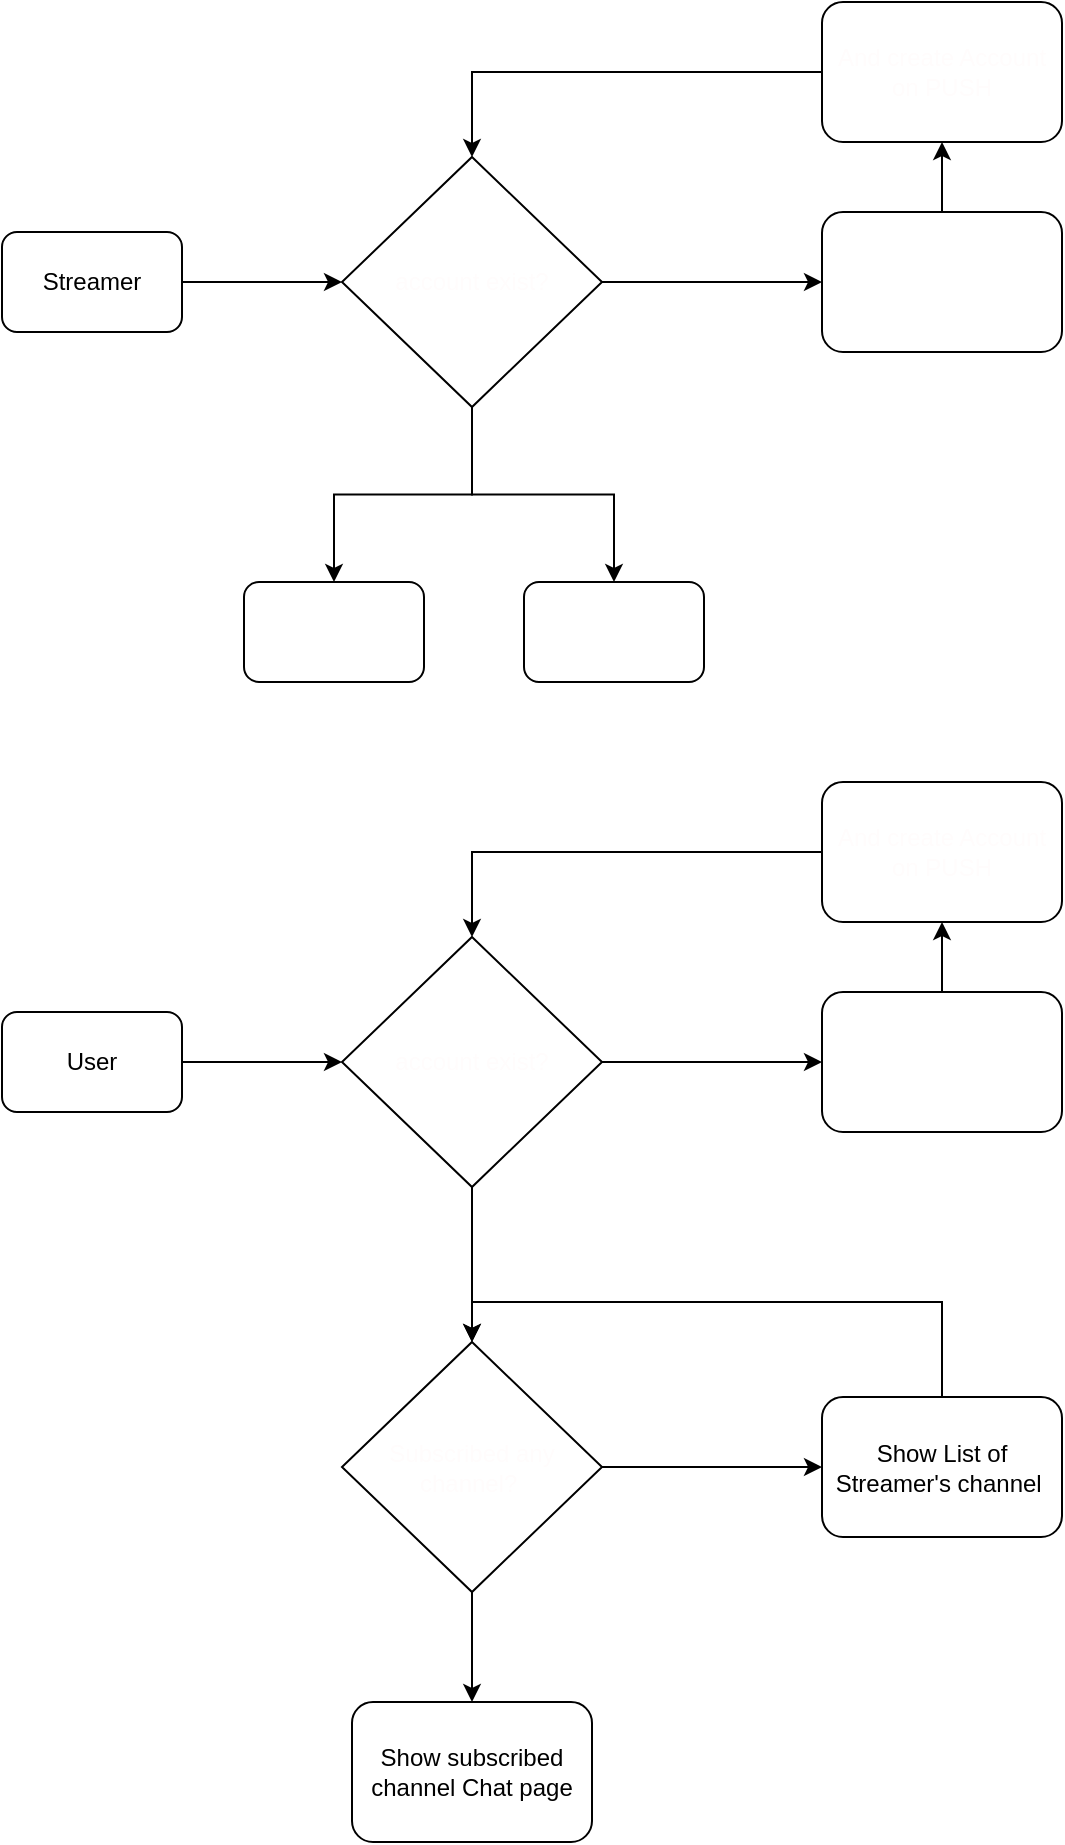 <mxfile version="20.8.2"><diagram id="VM9xiQAQFlPCGguXhEZz" name="Page-1"><mxGraphModel dx="1360" dy="742" grid="1" gridSize="10" guides="1" tooltips="1" connect="1" arrows="1" fold="1" page="1" pageScale="1" pageWidth="827" pageHeight="1169" math="0" shadow="0"><root><mxCell id="0"/><mxCell id="1" parent="0"/><mxCell id="-hYsnk38U7Ah4x7BaL98-9" style="edgeStyle=orthogonalEdgeStyle;rounded=0;orthogonalLoop=1;jettySize=auto;html=1;entryX=0;entryY=0.5;entryDx=0;entryDy=0;fontColor=#FFFFFF;" edge="1" parent="1" source="-hYsnk38U7Ah4x7BaL98-4" target="-hYsnk38U7Ah4x7BaL98-6"><mxGeometry relative="1" as="geometry"/></mxCell><mxCell id="-hYsnk38U7Ah4x7BaL98-4" value="Streamer" style="rounded=1;whiteSpace=wrap;html=1;" vertex="1" parent="1"><mxGeometry x="149" y="185" width="90" height="50" as="geometry"/></mxCell><mxCell id="-hYsnk38U7Ah4x7BaL98-10" style="edgeStyle=orthogonalEdgeStyle;rounded=0;orthogonalLoop=1;jettySize=auto;html=1;entryX=0;entryY=0.5;entryDx=0;entryDy=0;fontColor=#FFFFFF;" edge="1" parent="1" source="-hYsnk38U7Ah4x7BaL98-6" target="-hYsnk38U7Ah4x7BaL98-7"><mxGeometry relative="1" as="geometry"/></mxCell><mxCell id="-hYsnk38U7Ah4x7BaL98-20" style="edgeStyle=orthogonalEdgeStyle;rounded=0;orthogonalLoop=1;jettySize=auto;html=1;entryX=0.5;entryY=0;entryDx=0;entryDy=0;fontColor=#FFFFFF;" edge="1" parent="1" source="-hYsnk38U7Ah4x7BaL98-6" target="-hYsnk38U7Ah4x7BaL98-14"><mxGeometry relative="1" as="geometry"/></mxCell><mxCell id="-hYsnk38U7Ah4x7BaL98-21" style="edgeStyle=orthogonalEdgeStyle;rounded=0;orthogonalLoop=1;jettySize=auto;html=1;entryX=0.5;entryY=0;entryDx=0;entryDy=0;fontColor=#FFFFFF;" edge="1" parent="1" source="-hYsnk38U7Ah4x7BaL98-6" target="-hYsnk38U7Ah4x7BaL98-15"><mxGeometry relative="1" as="geometry"/></mxCell><mxCell id="-hYsnk38U7Ah4x7BaL98-6" value="&lt;span style=&quot;&quot; class=&quot;S1PPyQ&quot;&gt;&lt;font color=&quot;#fffcfc&quot;&gt;account exist?&lt;/font&gt;&lt;/span&gt;" style="rhombus;whiteSpace=wrap;html=1;" vertex="1" parent="1"><mxGeometry x="319" y="147.5" width="130" height="125" as="geometry"/></mxCell><mxCell id="-hYsnk38U7Ah4x7BaL98-11" style="edgeStyle=orthogonalEdgeStyle;rounded=0;orthogonalLoop=1;jettySize=auto;html=1;entryX=0.5;entryY=1;entryDx=0;entryDy=0;fontColor=#FFFFFF;" edge="1" parent="1" source="-hYsnk38U7Ah4x7BaL98-7" target="-hYsnk38U7Ah4x7BaL98-8"><mxGeometry relative="1" as="geometry"/></mxCell><mxCell id="-hYsnk38U7Ah4x7BaL98-7" value="&lt;span style=&quot;&quot; class=&quot;S1PPyQ&quot;&gt;&lt;font color=&quot;#ffffff&quot;&gt;Execute Own Smart Contract&lt;/font&gt;&lt;/span&gt;" style="rounded=1;whiteSpace=wrap;html=1;" vertex="1" parent="1"><mxGeometry x="559" y="175" width="120" height="70" as="geometry"/></mxCell><mxCell id="-hYsnk38U7Ah4x7BaL98-24" style="edgeStyle=orthogonalEdgeStyle;rounded=0;orthogonalLoop=1;jettySize=auto;html=1;entryX=0.5;entryY=0;entryDx=0;entryDy=0;fontColor=#FFFFFF;" edge="1" parent="1" source="-hYsnk38U7Ah4x7BaL98-8" target="-hYsnk38U7Ah4x7BaL98-6"><mxGeometry relative="1" as="geometry"/></mxCell><mxCell id="-hYsnk38U7Ah4x7BaL98-8" value="&lt;span style=&quot;&quot; class=&quot;S1PPyQ&quot;&gt;&lt;font color=&quot;#fffcfc&quot;&gt;And create Account on PUSH&lt;/font&gt;&lt;/span&gt;" style="rounded=1;whiteSpace=wrap;html=1;" vertex="1" parent="1"><mxGeometry x="559" y="70" width="120" height="70" as="geometry"/></mxCell><mxCell id="-hYsnk38U7Ah4x7BaL98-12" value="No" style="text;html=1;align=center;verticalAlign=middle;resizable=0;points=[];autosize=1;strokeColor=none;fillColor=none;fontColor=#FFFFFF;" vertex="1" parent="1"><mxGeometry x="449" y="175" width="40" height="30" as="geometry"/></mxCell><mxCell id="-hYsnk38U7Ah4x7BaL98-13" value="Yes" style="text;html=1;align=center;verticalAlign=middle;resizable=0;points=[];autosize=1;strokeColor=none;fillColor=none;fontColor=#FFFFFF;" vertex="1" parent="1"><mxGeometry x="339" y="272.5" width="40" height="30" as="geometry"/></mxCell><mxCell id="-hYsnk38U7Ah4x7BaL98-14" value="&lt;span style=&quot;&quot; class=&quot;S1PPyQ&quot;&gt;&lt;font color=&quot;#ffffff&quot;&gt;Notify Subuscriber&lt;/font&gt;&lt;/span&gt;" style="rounded=1;whiteSpace=wrap;html=1;" vertex="1" parent="1"><mxGeometry x="270" y="360" width="90" height="50" as="geometry"/></mxCell><mxCell id="-hYsnk38U7Ah4x7BaL98-15" value="&lt;span style=&quot;&quot; class=&quot;S1PPyQ&quot;&gt;&lt;font color=&quot;#ffffff&quot;&gt;Discord Kind Chat&lt;/font&gt;&lt;/span&gt;" style="rounded=1;whiteSpace=wrap;html=1;" vertex="1" parent="1"><mxGeometry x="410" y="360" width="90" height="50" as="geometry"/></mxCell><mxCell id="-hYsnk38U7Ah4x7BaL98-25" style="edgeStyle=orthogonalEdgeStyle;rounded=0;orthogonalLoop=1;jettySize=auto;html=1;entryX=0;entryY=0.5;entryDx=0;entryDy=0;fontColor=#FFFFFF;" edge="1" parent="1" source="-hYsnk38U7Ah4x7BaL98-26" target="-hYsnk38U7Ah4x7BaL98-30"><mxGeometry relative="1" as="geometry"/></mxCell><mxCell id="-hYsnk38U7Ah4x7BaL98-26" value="User" style="rounded=1;whiteSpace=wrap;html=1;" vertex="1" parent="1"><mxGeometry x="149" y="575" width="90" height="50" as="geometry"/></mxCell><mxCell id="-hYsnk38U7Ah4x7BaL98-27" style="edgeStyle=orthogonalEdgeStyle;rounded=0;orthogonalLoop=1;jettySize=auto;html=1;entryX=0;entryY=0.5;entryDx=0;entryDy=0;fontColor=#FFFFFF;" edge="1" parent="1" source="-hYsnk38U7Ah4x7BaL98-30" target="-hYsnk38U7Ah4x7BaL98-32"><mxGeometry relative="1" as="geometry"/></mxCell><mxCell id="-hYsnk38U7Ah4x7BaL98-40" style="edgeStyle=orthogonalEdgeStyle;rounded=0;orthogonalLoop=1;jettySize=auto;html=1;entryX=0.5;entryY=0;entryDx=0;entryDy=0;fontColor=#FFFFFF;" edge="1" parent="1" source="-hYsnk38U7Ah4x7BaL98-30" target="-hYsnk38U7Ah4x7BaL98-39"><mxGeometry relative="1" as="geometry"/></mxCell><mxCell id="-hYsnk38U7Ah4x7BaL98-30" value="&lt;span style=&quot;&quot; class=&quot;S1PPyQ&quot;&gt;&lt;font color=&quot;#fffcfc&quot;&gt;account exist?&lt;/font&gt;&lt;/span&gt;" style="rhombus;whiteSpace=wrap;html=1;" vertex="1" parent="1"><mxGeometry x="319" y="537.5" width="130" height="125" as="geometry"/></mxCell><mxCell id="-hYsnk38U7Ah4x7BaL98-31" style="edgeStyle=orthogonalEdgeStyle;rounded=0;orthogonalLoop=1;jettySize=auto;html=1;entryX=0.5;entryY=1;entryDx=0;entryDy=0;fontColor=#FFFFFF;" edge="1" parent="1" source="-hYsnk38U7Ah4x7BaL98-32" target="-hYsnk38U7Ah4x7BaL98-34"><mxGeometry relative="1" as="geometry"/></mxCell><mxCell id="-hYsnk38U7Ah4x7BaL98-32" value="&lt;span style=&quot;&quot; class=&quot;S1PPyQ&quot;&gt;&lt;font color=&quot;#ffffff&quot;&gt;Execute Own Smart Contract&lt;/font&gt;&lt;/span&gt;" style="rounded=1;whiteSpace=wrap;html=1;" vertex="1" parent="1"><mxGeometry x="559" y="565" width="120" height="70" as="geometry"/></mxCell><mxCell id="-hYsnk38U7Ah4x7BaL98-33" style="edgeStyle=orthogonalEdgeStyle;rounded=0;orthogonalLoop=1;jettySize=auto;html=1;entryX=0.5;entryY=0;entryDx=0;entryDy=0;fontColor=#FFFFFF;" edge="1" parent="1" source="-hYsnk38U7Ah4x7BaL98-34" target="-hYsnk38U7Ah4x7BaL98-30"><mxGeometry relative="1" as="geometry"/></mxCell><mxCell id="-hYsnk38U7Ah4x7BaL98-34" value="&lt;span style=&quot;&quot; class=&quot;S1PPyQ&quot;&gt;&lt;font color=&quot;#fffcfc&quot;&gt;And create Account on PUSH&lt;/font&gt;&lt;/span&gt;" style="rounded=1;whiteSpace=wrap;html=1;" vertex="1" parent="1"><mxGeometry x="559" y="460" width="120" height="70" as="geometry"/></mxCell><mxCell id="-hYsnk38U7Ah4x7BaL98-35" value="No" style="text;html=1;align=center;verticalAlign=middle;resizable=0;points=[];autosize=1;strokeColor=none;fillColor=none;fontColor=#FFFFFF;" vertex="1" parent="1"><mxGeometry x="449" y="565" width="40" height="30" as="geometry"/></mxCell><mxCell id="-hYsnk38U7Ah4x7BaL98-36" value="Yes" style="text;html=1;align=center;verticalAlign=middle;resizable=0;points=[];autosize=1;strokeColor=none;fillColor=none;fontColor=#FFFFFF;" vertex="1" parent="1"><mxGeometry x="339" y="662.5" width="40" height="30" as="geometry"/></mxCell><mxCell id="-hYsnk38U7Ah4x7BaL98-46" style="edgeStyle=orthogonalEdgeStyle;rounded=0;orthogonalLoop=1;jettySize=auto;html=1;entryX=0.5;entryY=0;entryDx=0;entryDy=0;fontColor=#FFFFFF;" edge="1" parent="1" source="-hYsnk38U7Ah4x7BaL98-39" target="-hYsnk38U7Ah4x7BaL98-44"><mxGeometry relative="1" as="geometry"/></mxCell><mxCell id="-hYsnk38U7Ah4x7BaL98-50" style="edgeStyle=orthogonalEdgeStyle;rounded=0;orthogonalLoop=1;jettySize=auto;html=1;entryX=0;entryY=0.5;entryDx=0;entryDy=0;fontColor=#FFFFFF;" edge="1" parent="1" source="-hYsnk38U7Ah4x7BaL98-39" target="-hYsnk38U7Ah4x7BaL98-41"><mxGeometry relative="1" as="geometry"/></mxCell><mxCell id="-hYsnk38U7Ah4x7BaL98-39" value="&lt;span style=&quot;&quot; class=&quot;S1PPyQ&quot;&gt;&lt;font color=&quot;#fffcfc&quot;&gt;Subscribed any channel?&amp;nbsp;&lt;/font&gt;&lt;/span&gt;" style="rhombus;whiteSpace=wrap;html=1;" vertex="1" parent="1"><mxGeometry x="319" y="740" width="130" height="125" as="geometry"/></mxCell><mxCell id="-hYsnk38U7Ah4x7BaL98-51" style="edgeStyle=orthogonalEdgeStyle;rounded=0;orthogonalLoop=1;jettySize=auto;html=1;entryX=0.5;entryY=0;entryDx=0;entryDy=0;fontColor=#FFFFFF;" edge="1" parent="1" source="-hYsnk38U7Ah4x7BaL98-41" target="-hYsnk38U7Ah4x7BaL98-39"><mxGeometry relative="1" as="geometry"><Array as="points"><mxPoint x="619" y="720"/><mxPoint x="384" y="720"/></Array></mxGeometry></mxCell><mxCell id="-hYsnk38U7Ah4x7BaL98-41" value="Show List of Streamer's channel&amp;nbsp;" style="rounded=1;whiteSpace=wrap;html=1;" vertex="1" parent="1"><mxGeometry x="559" y="767.5" width="120" height="70" as="geometry"/></mxCell><mxCell id="-hYsnk38U7Ah4x7BaL98-43" value="No" style="text;html=1;align=center;verticalAlign=middle;resizable=0;points=[];autosize=1;strokeColor=none;fillColor=none;fontColor=#FFFFFF;" vertex="1" parent="1"><mxGeometry x="449" y="767.5" width="40" height="30" as="geometry"/></mxCell><mxCell id="-hYsnk38U7Ah4x7BaL98-44" value="Show subscribed channel Chat page" style="rounded=1;whiteSpace=wrap;html=1;" vertex="1" parent="1"><mxGeometry x="324" y="920" width="120" height="70" as="geometry"/></mxCell><mxCell id="-hYsnk38U7Ah4x7BaL98-48" value="Yes" style="text;html=1;align=center;verticalAlign=middle;resizable=0;points=[];autosize=1;strokeColor=none;fillColor=none;fontColor=#FFFFFF;" vertex="1" parent="1"><mxGeometry x="330" y="860" width="40" height="30" as="geometry"/></mxCell></root></mxGraphModel></diagram></mxfile>